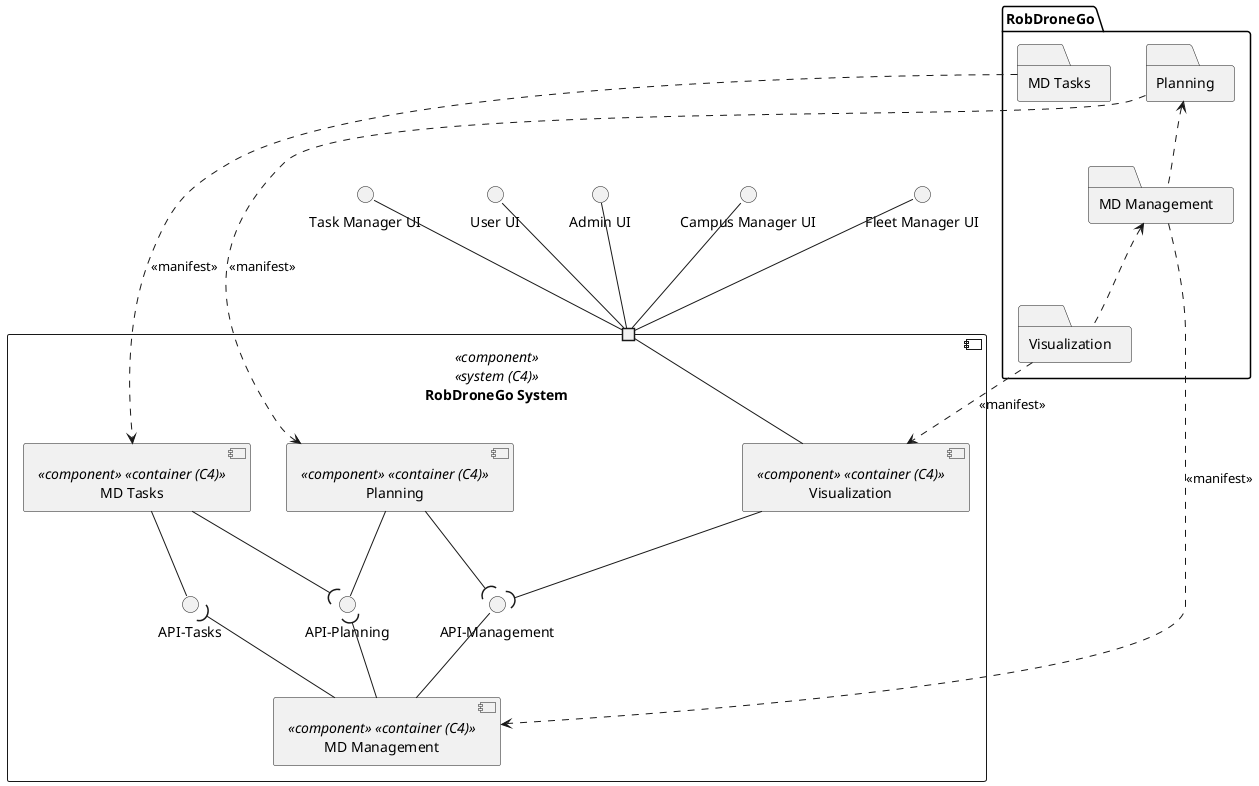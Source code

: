 @startuml lv-iv

folder "RobDroneGo" {
  
  folder "Visualization" as PV {
  }

  folder "MD Management" as PMDM {
  }

  folder "Planning" as PP {
  }
  folder "MD Tasks" as PMDT {
  }
}


PMDM <.. PV
PP <.. PMDM

/' ----------------------------------------------------- '/

interface "Admin UI" as AUI
interface "Campus Manager UI" as CUI
interface "Fleet Manager UI" as FUI
interface "Task Manager UI" as TUI
interface "User UI" as UUI

component "RobDroneGo System" <<component>> <<system (C4)>> {
  portin " " as P1

  Interface "API-Management" as API
  Interface "API-Planning" as PAPI
  Interface "API-Tasks" as TAPI
  
  component "Visualization" as V <<component>> <<container (C4)>> {
  }

  component "MD Management" as MDM <<component>> <<container (C4)>> {
  }

  component "Planning" as P <<component>> <<container (C4)>> {
  }
  component "MD Tasks" as MDT <<component>> <<container (C4)>> {
  }
}


V -- P1
MDM -up- API
V --( API
P --( API
P -- PAPI
MDM -up-( PAPI
MDT -- TAPI
MDM -up-( TAPI
MDT --( PAPI

AUI -- P1
CUI -- P1
FUI -- P1
TUI -- P1
UUI -- P1

PV ..> V : <<manifest>>
PMDM ..> MDM : <<manifest>>
PP ..> P : <<manifest>>
PMDT ..> MDT : <<manifest>>

@enduml
